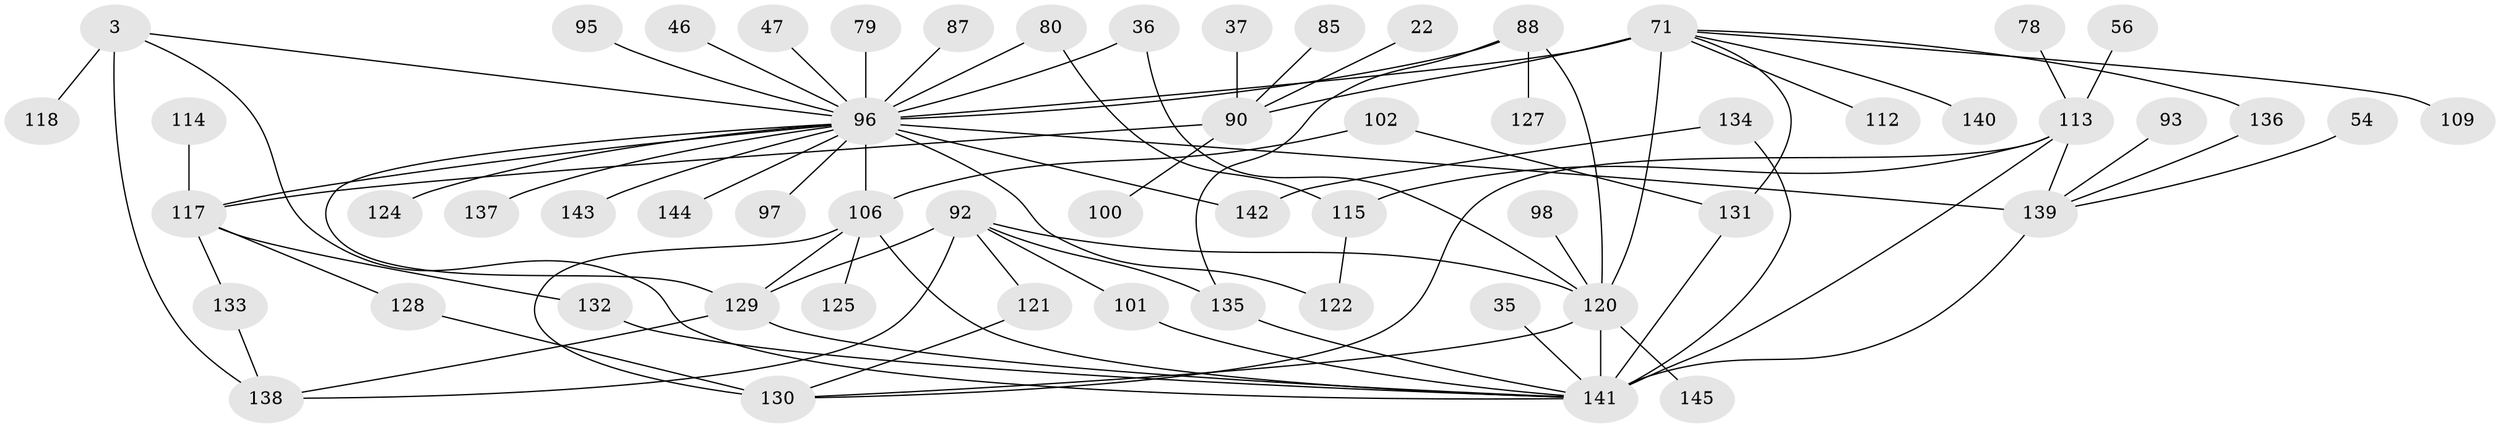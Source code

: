 // original degree distribution, {8: 0.006896551724137931, 3: 0.2482758620689655, 5: 0.041379310344827586, 7: 0.013793103448275862, 6: 0.041379310344827586, 2: 0.27586206896551724, 4: 0.11724137931034483, 1: 0.2482758620689655, 10: 0.006896551724137931}
// Generated by graph-tools (version 1.1) at 2025/44/03/04/25 21:44:22]
// undirected, 58 vertices, 84 edges
graph export_dot {
graph [start="1"]
  node [color=gray90,style=filled];
  3;
  22;
  35;
  36;
  37;
  46;
  47;
  54;
  56;
  71 [super="+5+2+6+8"];
  78;
  79;
  80;
  85;
  87 [super="+60"];
  88 [super="+58"];
  90 [super="+7+12"];
  92 [super="+45+30+72"];
  93;
  95 [super="+21"];
  96 [super="+4+1+84+33+39"];
  97;
  98 [super="+70"];
  100;
  101 [super="+49+94"];
  102 [super="+51"];
  106 [super="+48+69+99"];
  109;
  112;
  113 [super="+65+31"];
  114;
  115 [super="+107"];
  117 [super="+38+110"];
  118;
  120 [super="+25+43"];
  121;
  122 [super="+116"];
  124;
  125 [super="+123"];
  127;
  128;
  129 [super="+119"];
  130 [super="+55+64"];
  131 [super="+24+61"];
  132;
  133 [super="+89"];
  134 [super="+105"];
  135 [super="+126"];
  136;
  137;
  138 [super="+75"];
  139 [super="+41+111"];
  140;
  141 [super="+77+91+108"];
  142 [super="+23"];
  143 [super="+73"];
  144;
  145;
  3 -- 118;
  3 -- 138 [weight=2];
  3 -- 96;
  3 -- 141;
  22 -- 90;
  35 -- 141;
  36 -- 120;
  36 -- 96;
  37 -- 90;
  46 -- 96;
  47 -- 96;
  54 -- 139;
  56 -- 113;
  71 -- 109;
  71 -- 112;
  71 -- 96 [weight=3];
  71 -- 140;
  71 -- 136;
  71 -- 120 [weight=3];
  71 -- 90 [weight=2];
  71 -- 131;
  78 -- 113;
  79 -- 96;
  80 -- 96;
  80 -- 115;
  85 -- 90;
  87 -- 96;
  88 -- 127;
  88 -- 120 [weight=2];
  88 -- 96;
  88 -- 135;
  90 -- 117 [weight=2];
  90 -- 100;
  92 -- 129;
  92 -- 121;
  92 -- 120;
  92 -- 138 [weight=2];
  92 -- 135;
  92 -- 101;
  93 -- 139;
  95 -- 96;
  96 -- 144;
  96 -- 124;
  96 -- 117 [weight=2];
  96 -- 137;
  96 -- 97;
  96 -- 139 [weight=2];
  96 -- 106 [weight=5];
  96 -- 129;
  96 -- 142;
  96 -- 143;
  96 -- 122;
  98 -- 120;
  101 -- 141;
  102 -- 131;
  102 -- 106 [weight=2];
  106 -- 130 [weight=2];
  106 -- 129 [weight=3];
  106 -- 141;
  106 -- 125;
  113 -- 130;
  113 -- 141;
  113 -- 115 [weight=2];
  113 -- 139;
  114 -- 117;
  115 -- 122;
  117 -- 128;
  117 -- 132;
  117 -- 133;
  120 -- 145;
  120 -- 130;
  120 -- 141 [weight=4];
  121 -- 130;
  128 -- 130;
  129 -- 141;
  129 -- 138;
  131 -- 141;
  132 -- 141;
  133 -- 138;
  134 -- 141;
  134 -- 142;
  135 -- 141;
  136 -- 139;
  139 -- 141 [weight=2];
}
